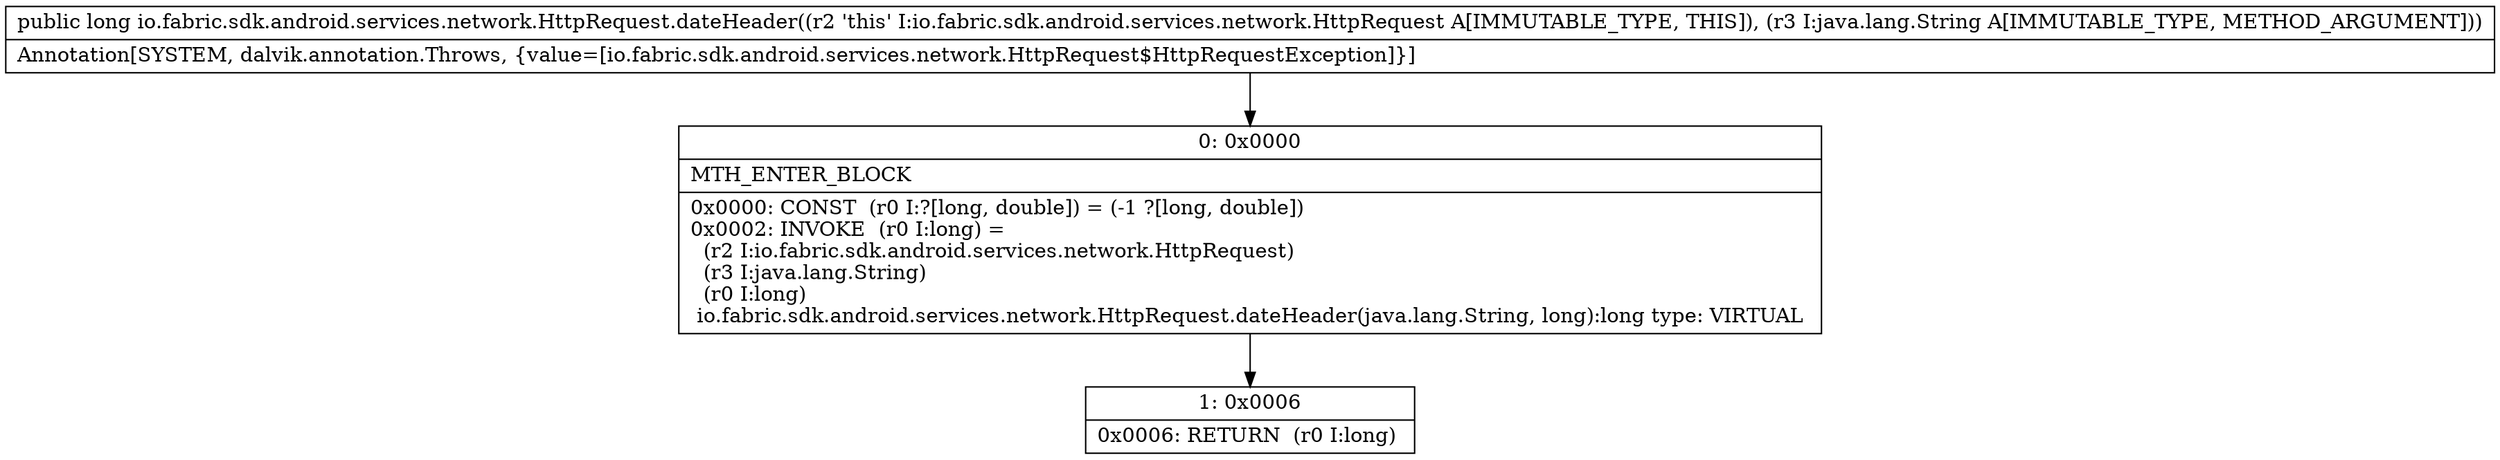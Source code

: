 digraph "CFG forio.fabric.sdk.android.services.network.HttpRequest.dateHeader(Ljava\/lang\/String;)J" {
Node_0 [shape=record,label="{0\:\ 0x0000|MTH_ENTER_BLOCK\l|0x0000: CONST  (r0 I:?[long, double]) = (\-1 ?[long, double]) \l0x0002: INVOKE  (r0 I:long) = \l  (r2 I:io.fabric.sdk.android.services.network.HttpRequest)\l  (r3 I:java.lang.String)\l  (r0 I:long)\l io.fabric.sdk.android.services.network.HttpRequest.dateHeader(java.lang.String, long):long type: VIRTUAL \l}"];
Node_1 [shape=record,label="{1\:\ 0x0006|0x0006: RETURN  (r0 I:long) \l}"];
MethodNode[shape=record,label="{public long io.fabric.sdk.android.services.network.HttpRequest.dateHeader((r2 'this' I:io.fabric.sdk.android.services.network.HttpRequest A[IMMUTABLE_TYPE, THIS]), (r3 I:java.lang.String A[IMMUTABLE_TYPE, METHOD_ARGUMENT]))  | Annotation[SYSTEM, dalvik.annotation.Throws, \{value=[io.fabric.sdk.android.services.network.HttpRequest$HttpRequestException]\}]\l}"];
MethodNode -> Node_0;
Node_0 -> Node_1;
}

